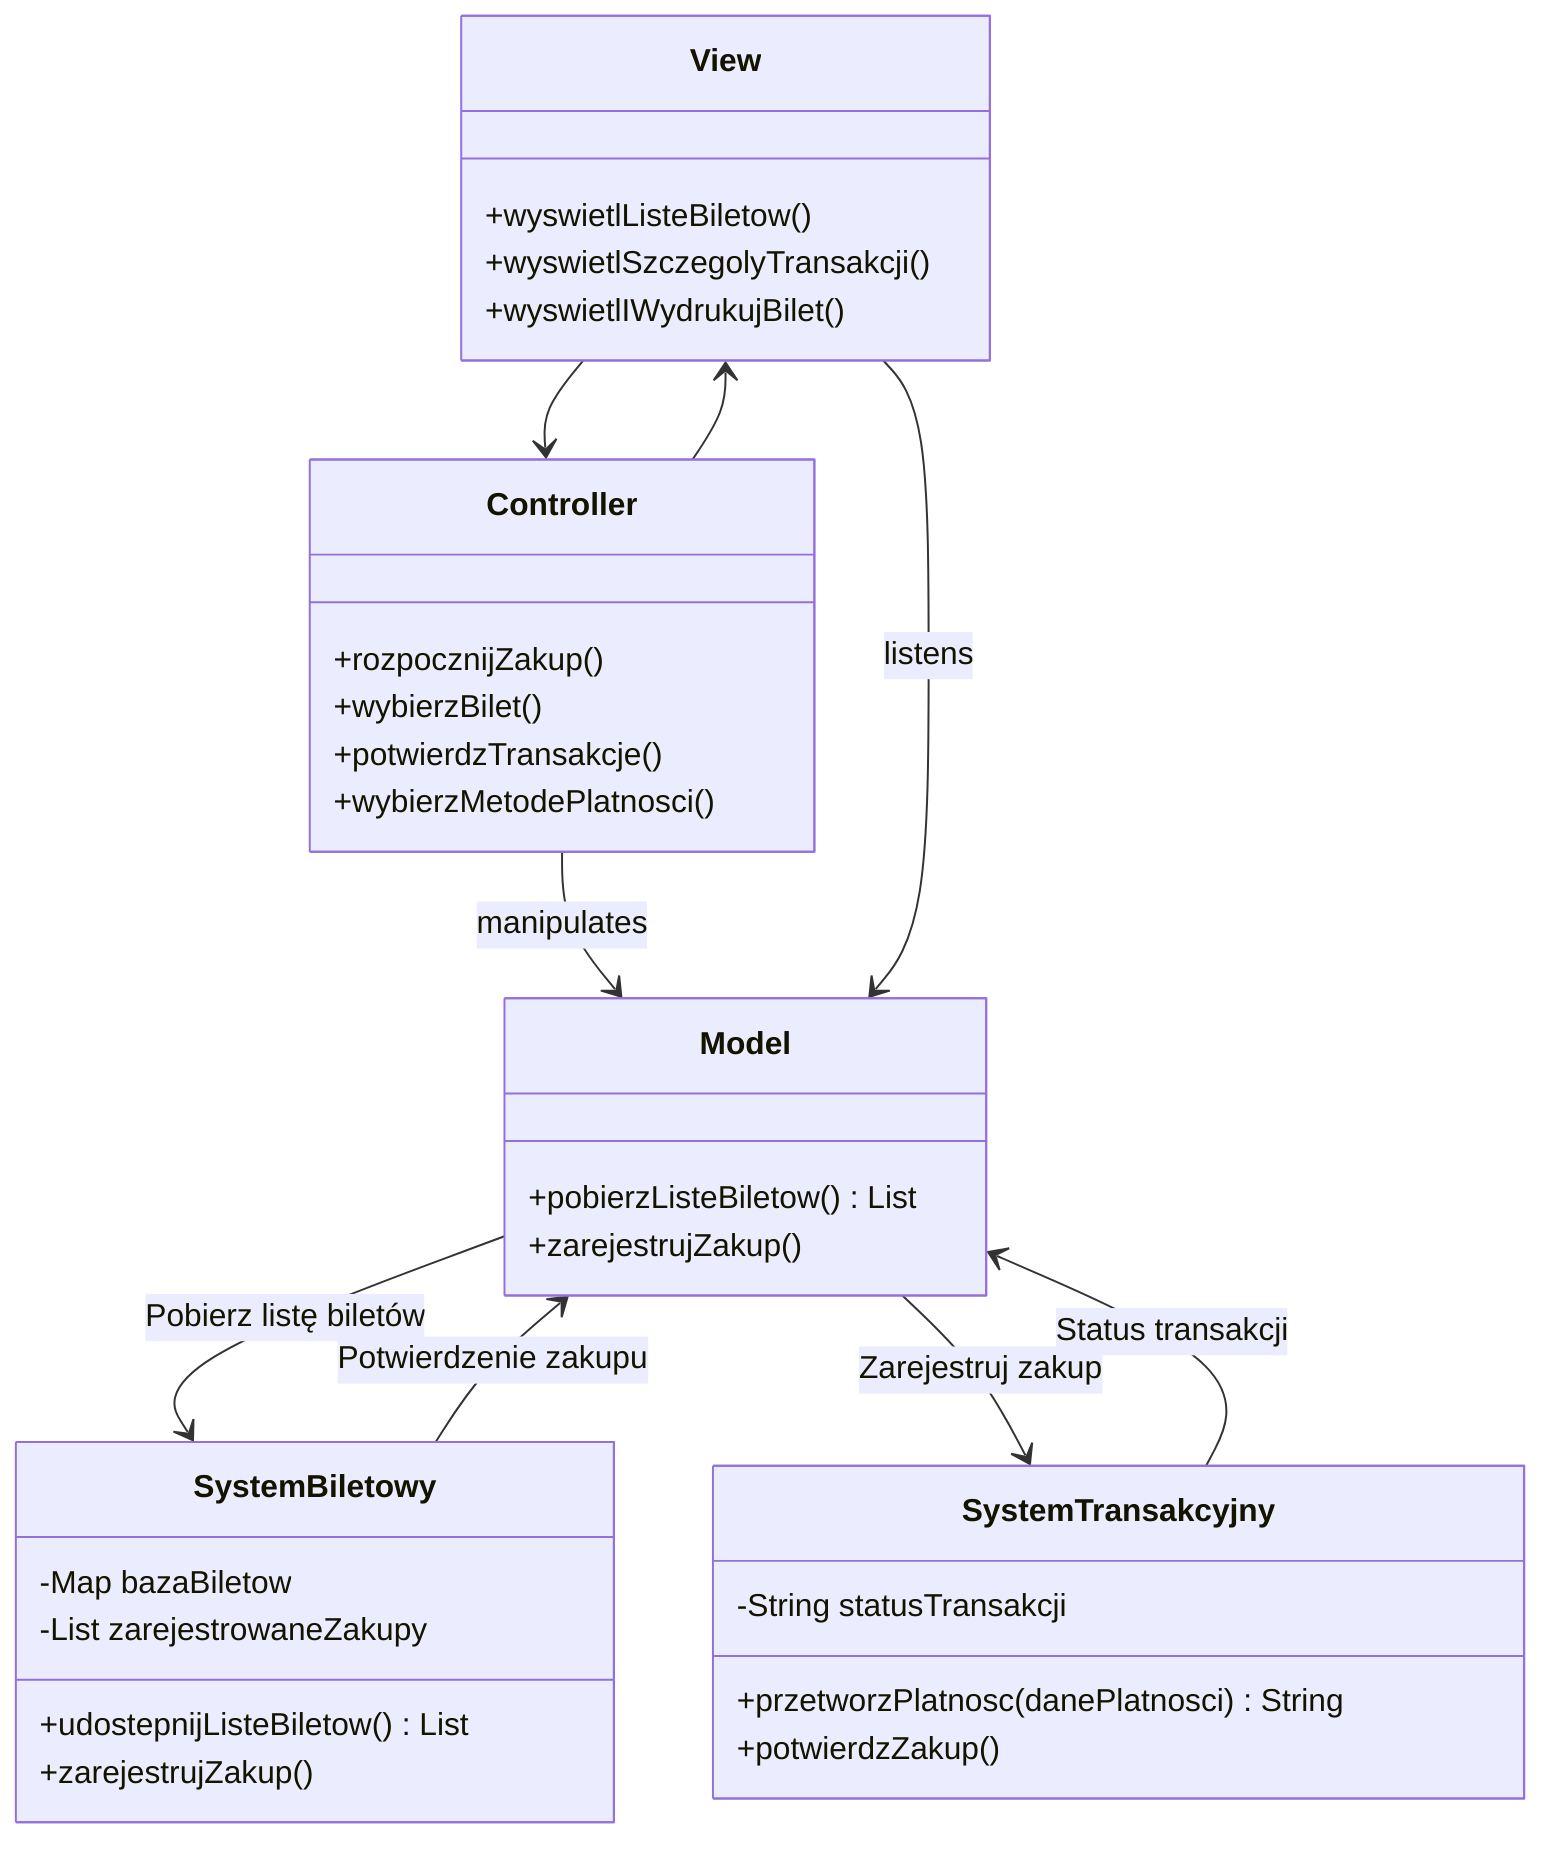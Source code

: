 classDiagram

class Model {
    +pobierzListeBiletow() List
    +zarejestrujZakup()

}

class View {
    +wyswietlListeBiletow()
    +wyswietlSzczegolyTransakcji()
    +wyswietlIWydrukujBilet()
}

class Controller {
    
    +rozpocznijZakup()
    +wybierzBilet()
    +potwierdzTransakcje()
    +wybierzMetodePlatnosci()

}

class SystemBiletowy {
    -Map bazaBiletow
    -List zarejestrowaneZakupy
    +udostepnijListeBiletow() List
    +zarejestrujZakup()
}

class SystemTransakcyjny {
    -String statusTransakcji
    +przetworzPlatnosc(danePlatnosci) String
    +potwierdzZakup() 
}


Controller --> Model: manipulates
View --> Model : listens
View --> Controller
Controller --> View
Model --> SystemBiletowy : Pobierz listę biletów
Model --> SystemTransakcyjny : Zarejestruj zakup
SystemBiletowy --> Model : Potwierdzenie zakupu
SystemTransakcyjny --> Model : Status transakcji